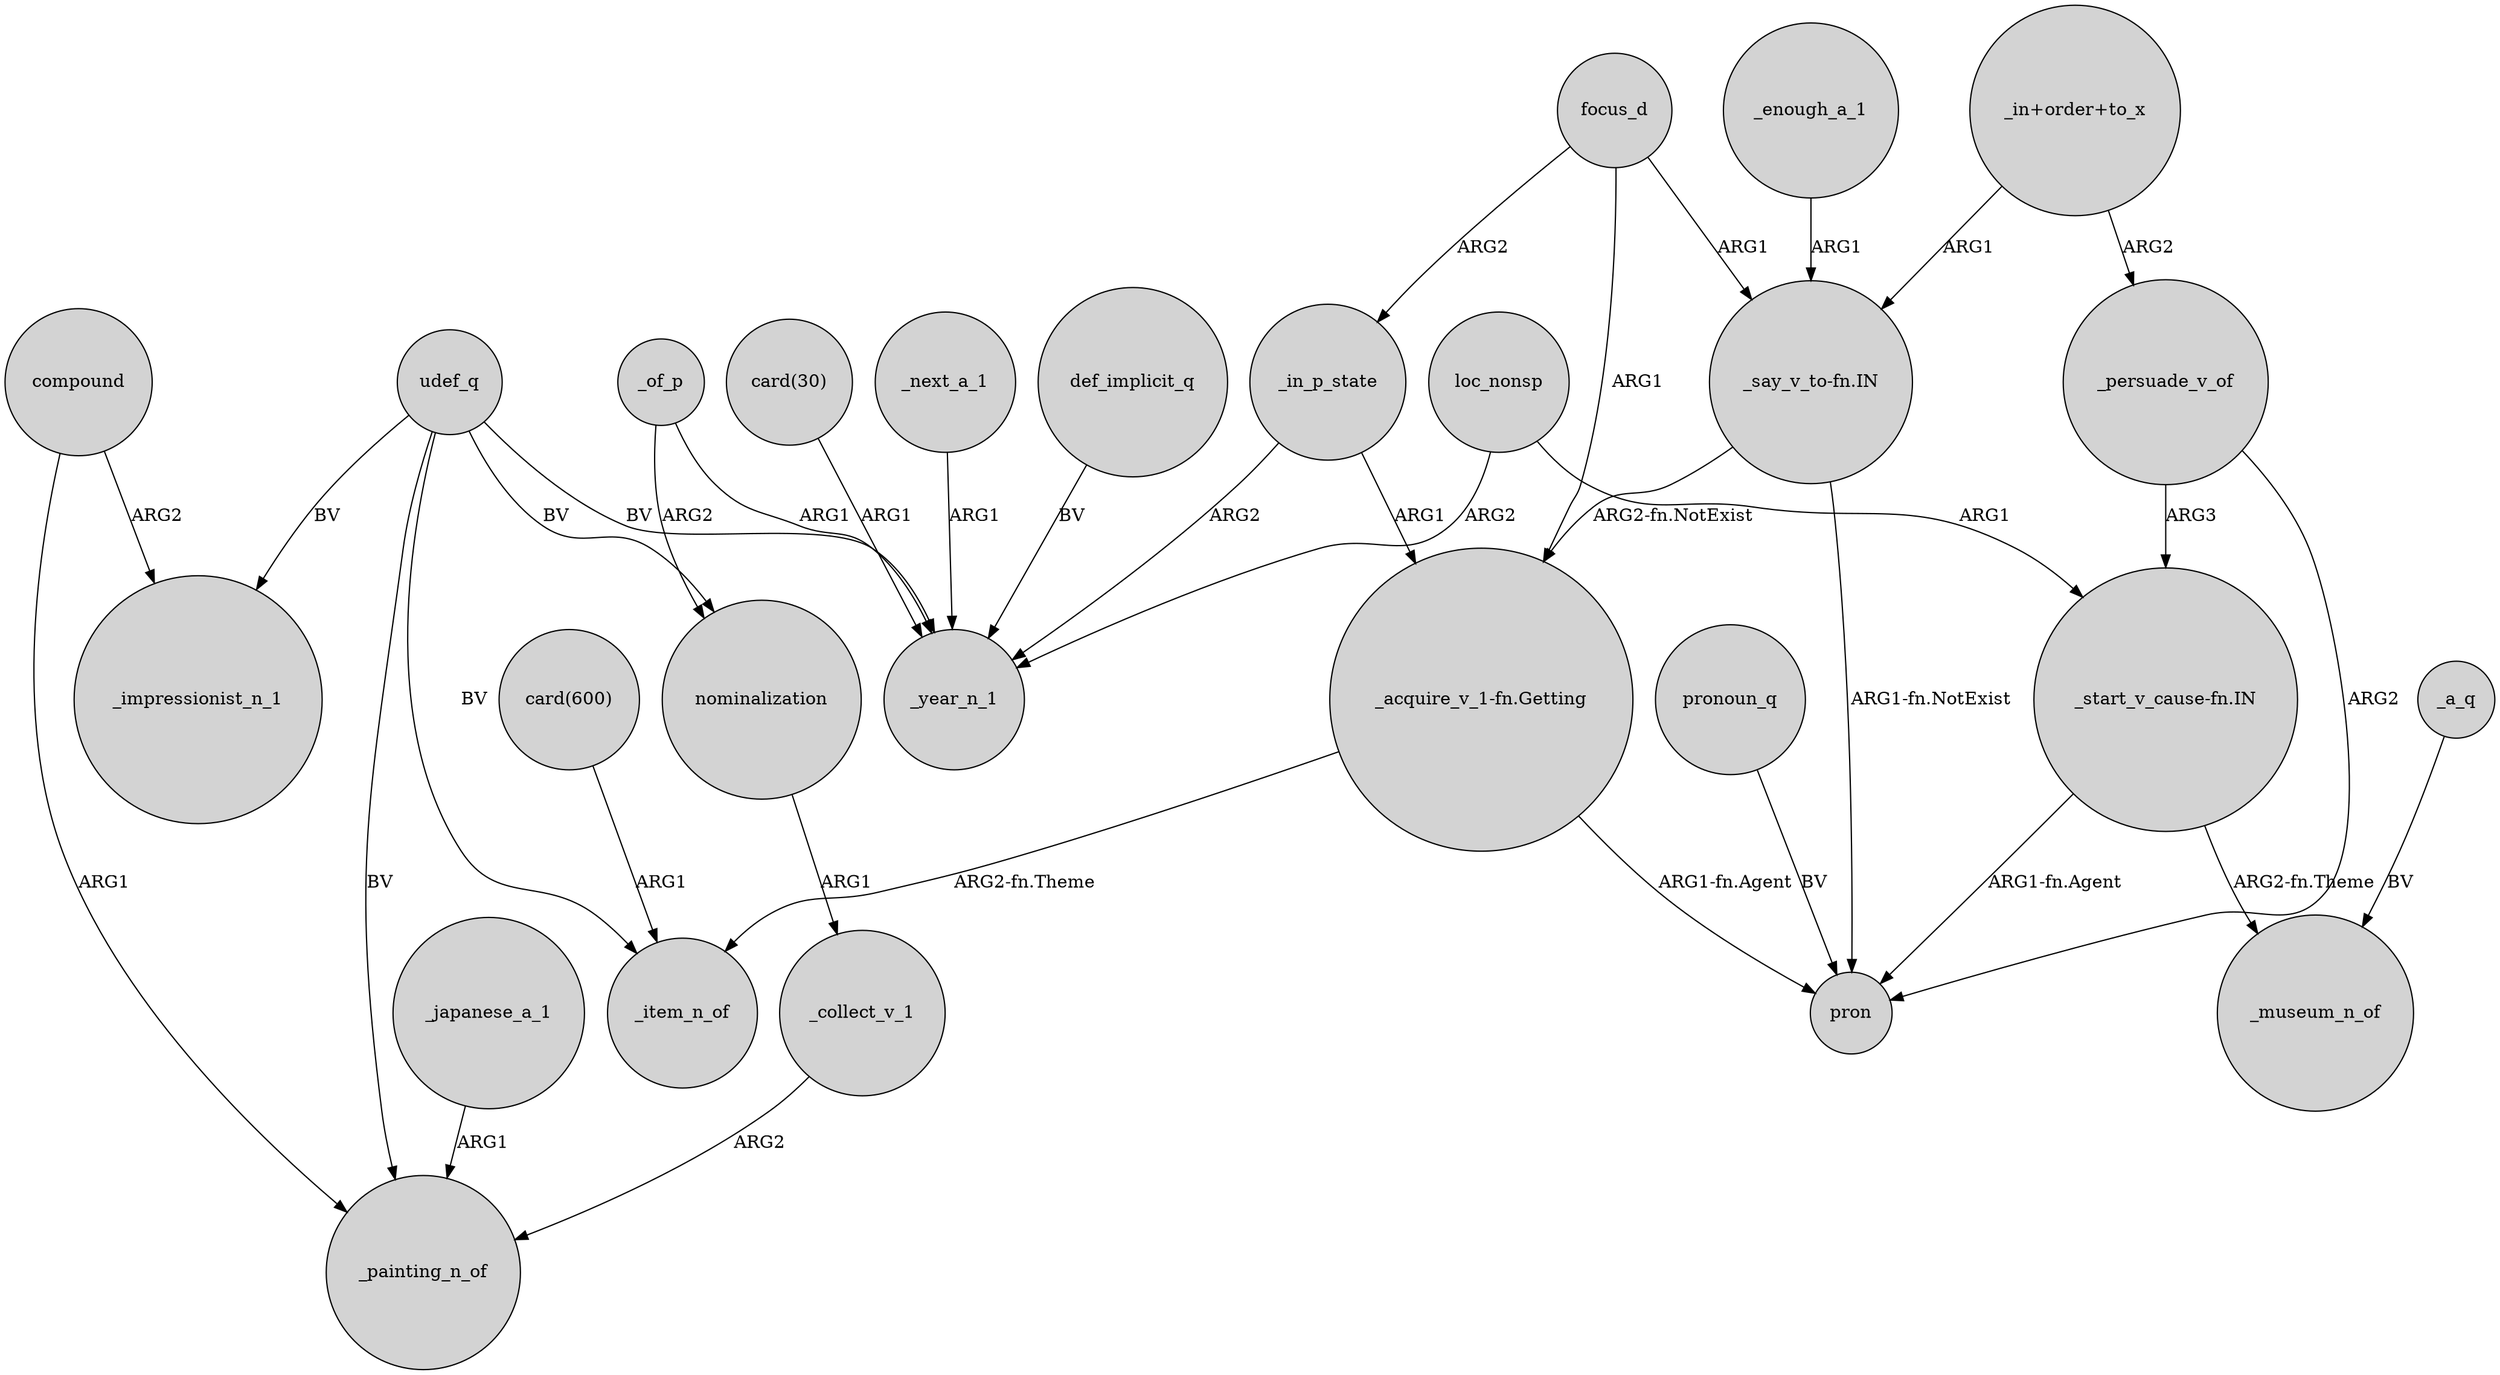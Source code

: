 digraph {
	node [shape=circle style=filled]
	udef_q -> _impressionist_n_1 [label=BV]
	_collect_v_1 -> _painting_n_of [label=ARG2]
	"_acquire_v_1-fn.Getting" -> _item_n_of [label="ARG2-fn.Theme"]
	_enough_a_1 -> "_say_v_to-fn.IN" [label=ARG1]
	def_implicit_q -> _year_n_1 [label=BV]
	_japanese_a_1 -> _painting_n_of [label=ARG1]
	compound -> _impressionist_n_1 [label=ARG2]
	focus_d -> _in_p_state [label=ARG2]
	"_start_v_cause-fn.IN" -> pron [label="ARG1-fn.Agent"]
	"_say_v_to-fn.IN" -> pron [label="ARG1-fn.NotExist"]
	loc_nonsp -> "_start_v_cause-fn.IN" [label=ARG1]
	"_in+order+to_x" -> "_say_v_to-fn.IN" [label=ARG1]
	_of_p -> _year_n_1 [label=ARG1]
	nominalization -> _collect_v_1 [label=ARG1]
	focus_d -> "_acquire_v_1-fn.Getting" [label=ARG1]
	"_acquire_v_1-fn.Getting" -> pron [label="ARG1-fn.Agent"]
	pronoun_q -> pron [label=BV]
	_persuade_v_of -> pron [label=ARG2]
	udef_q -> _item_n_of [label=BV]
	compound -> _painting_n_of [label=ARG1]
	"_in+order+to_x" -> _persuade_v_of [label=ARG2]
	_a_q -> _museum_n_of [label=BV]
	_of_p -> nominalization [label=ARG2]
	_persuade_v_of -> "_start_v_cause-fn.IN" [label=ARG3]
	"card(30)" -> _year_n_1 [label=ARG1]
	"_say_v_to-fn.IN" -> "_acquire_v_1-fn.Getting" [label="ARG2-fn.NotExist"]
	_next_a_1 -> _year_n_1 [label=ARG1]
	loc_nonsp -> _year_n_1 [label=ARG2]
	udef_q -> nominalization [label=BV]
	udef_q -> _painting_n_of [label=BV]
	udef_q -> _year_n_1 [label=BV]
	_in_p_state -> "_acquire_v_1-fn.Getting" [label=ARG1]
	"_start_v_cause-fn.IN" -> _museum_n_of [label="ARG2-fn.Theme"]
	_in_p_state -> _year_n_1 [label=ARG2]
	focus_d -> "_say_v_to-fn.IN" [label=ARG1]
	"card(600)" -> _item_n_of [label=ARG1]
}
